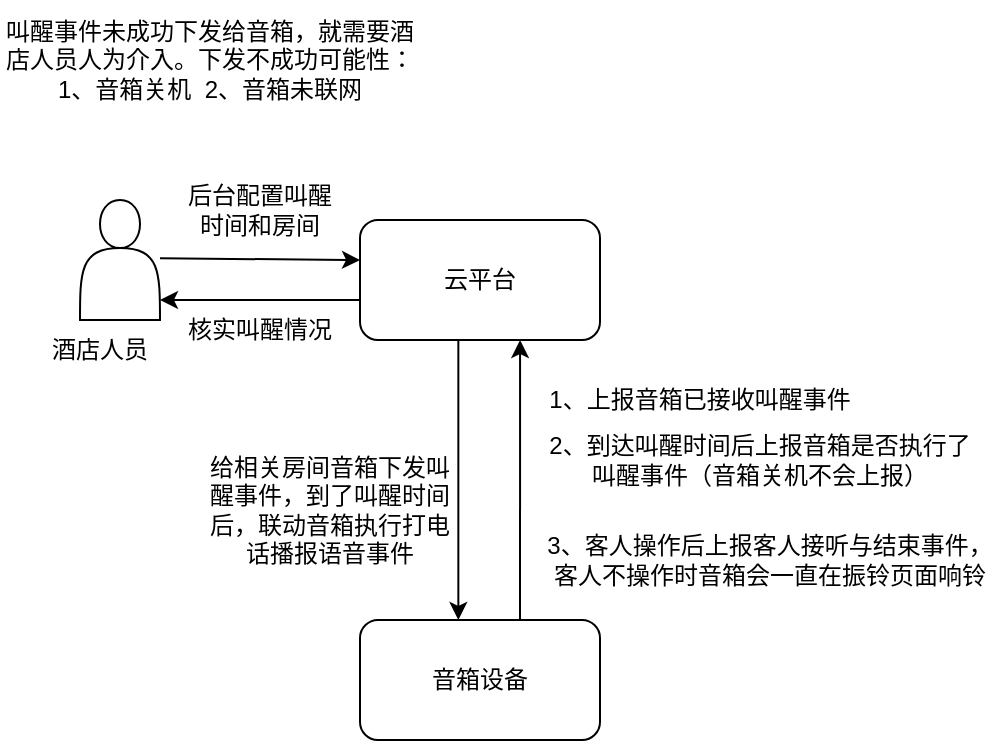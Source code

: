 <mxfile version="22.0.4" type="github">
  <diagram name="第 1 页" id="y1vHdokmSE2ItGK2Re5R">
    <mxGraphModel dx="862" dy="360" grid="1" gridSize="10" guides="1" tooltips="1" connect="1" arrows="1" fold="1" page="1" pageScale="1" pageWidth="827" pageHeight="1169" math="0" shadow="0">
      <root>
        <mxCell id="0" />
        <mxCell id="1" parent="0" />
        <mxCell id="FUEZWS5f_4TLhAXI5l9z-2" value="" style="shape=actor;whiteSpace=wrap;html=1;" vertex="1" parent="1">
          <mxGeometry x="160" y="110" width="40" height="60" as="geometry" />
        </mxCell>
        <mxCell id="FUEZWS5f_4TLhAXI5l9z-3" value="酒店人员" style="text;html=1;strokeColor=none;fillColor=none;align=center;verticalAlign=middle;whiteSpace=wrap;rounded=0;" vertex="1" parent="1">
          <mxGeometry x="140" y="170" width="60" height="30" as="geometry" />
        </mxCell>
        <mxCell id="FUEZWS5f_4TLhAXI5l9z-5" value="后台配置叫醒时间和房间" style="text;html=1;strokeColor=none;fillColor=none;align=center;verticalAlign=middle;whiteSpace=wrap;rounded=0;" vertex="1" parent="1">
          <mxGeometry x="210" y="90" width="80" height="50" as="geometry" />
        </mxCell>
        <mxCell id="FUEZWS5f_4TLhAXI5l9z-6" value="云平台" style="rounded=1;whiteSpace=wrap;html=1;" vertex="1" parent="1">
          <mxGeometry x="300" y="120" width="120" height="60" as="geometry" />
        </mxCell>
        <mxCell id="FUEZWS5f_4TLhAXI5l9z-8" value="音箱设备" style="rounded=1;whiteSpace=wrap;html=1;" vertex="1" parent="1">
          <mxGeometry x="300" y="320" width="120" height="60" as="geometry" />
        </mxCell>
        <mxCell id="FUEZWS5f_4TLhAXI5l9z-9" value="给相关房间音箱下发叫醒事件，到了叫醒时间后，联动音箱执行打电话播报语音事件" style="text;html=1;strokeColor=none;fillColor=none;align=center;verticalAlign=middle;whiteSpace=wrap;rounded=0;" vertex="1" parent="1">
          <mxGeometry x="220" y="230" width="130" height="70" as="geometry" />
        </mxCell>
        <mxCell id="FUEZWS5f_4TLhAXI5l9z-10" value="1、上报音箱已接收叫醒事件" style="text;html=1;strokeColor=none;fillColor=none;align=center;verticalAlign=middle;whiteSpace=wrap;rounded=0;" vertex="1" parent="1">
          <mxGeometry x="390" y="200" width="160" height="20" as="geometry" />
        </mxCell>
        <mxCell id="FUEZWS5f_4TLhAXI5l9z-11" value="2、到达叫醒时间后上报音箱是否执行了叫醒事件（音箱关机不会上报）" style="text;html=1;strokeColor=none;fillColor=none;align=center;verticalAlign=middle;whiteSpace=wrap;rounded=0;" vertex="1" parent="1">
          <mxGeometry x="390" y="230" width="220" height="20" as="geometry" />
        </mxCell>
        <mxCell id="FUEZWS5f_4TLhAXI5l9z-12" value="3、客人操作后上报客人接听与结束事件，客人不操作时音箱会一直在振铃页面响铃" style="text;html=1;strokeColor=none;fillColor=none;align=center;verticalAlign=middle;whiteSpace=wrap;rounded=0;" vertex="1" parent="1">
          <mxGeometry x="390" y="270" width="230" height="40" as="geometry" />
        </mxCell>
        <mxCell id="FUEZWS5f_4TLhAXI5l9z-13" value="叫醒事件未成功下发给音箱，就需要酒店人员人为介入。下发不成功可能性：1、音箱关机&amp;nbsp; 2、音箱未联网" style="text;html=1;strokeColor=none;fillColor=none;align=center;verticalAlign=middle;whiteSpace=wrap;rounded=0;" vertex="1" parent="1">
          <mxGeometry x="120" y="10" width="210" height="60" as="geometry" />
        </mxCell>
        <mxCell id="FUEZWS5f_4TLhAXI5l9z-16" value="核实叫醒情况" style="text;html=1;strokeColor=none;fillColor=none;align=center;verticalAlign=middle;whiteSpace=wrap;rounded=0;" vertex="1" parent="1">
          <mxGeometry x="210" y="160" width="80" height="30" as="geometry" />
        </mxCell>
        <mxCell id="FUEZWS5f_4TLhAXI5l9z-17" value="" style="endArrow=classic;html=1;rounded=0;" edge="1" parent="1">
          <mxGeometry width="50" height="50" relative="1" as="geometry">
            <mxPoint x="349.17" y="180" as="sourcePoint" />
            <mxPoint x="349.17" y="320" as="targetPoint" />
          </mxGeometry>
        </mxCell>
        <mxCell id="FUEZWS5f_4TLhAXI5l9z-18" value="" style="endArrow=classic;html=1;rounded=0;entryX=0.667;entryY=1;entryDx=0;entryDy=0;entryPerimeter=0;" edge="1" parent="1" target="FUEZWS5f_4TLhAXI5l9z-6">
          <mxGeometry width="50" height="50" relative="1" as="geometry">
            <mxPoint x="380" y="320" as="sourcePoint" />
            <mxPoint x="380" y="190" as="targetPoint" />
          </mxGeometry>
        </mxCell>
        <mxCell id="FUEZWS5f_4TLhAXI5l9z-19" value="" style="endArrow=classic;html=1;rounded=0;" edge="1" parent="1">
          <mxGeometry width="50" height="50" relative="1" as="geometry">
            <mxPoint x="200" y="139.17" as="sourcePoint" />
            <mxPoint x="300" y="140" as="targetPoint" />
          </mxGeometry>
        </mxCell>
        <mxCell id="FUEZWS5f_4TLhAXI5l9z-20" value="" style="endArrow=classic;html=1;rounded=0;" edge="1" parent="1">
          <mxGeometry width="50" height="50" relative="1" as="geometry">
            <mxPoint x="300" y="160" as="sourcePoint" />
            <mxPoint x="200" y="160" as="targetPoint" />
          </mxGeometry>
        </mxCell>
      </root>
    </mxGraphModel>
  </diagram>
</mxfile>
